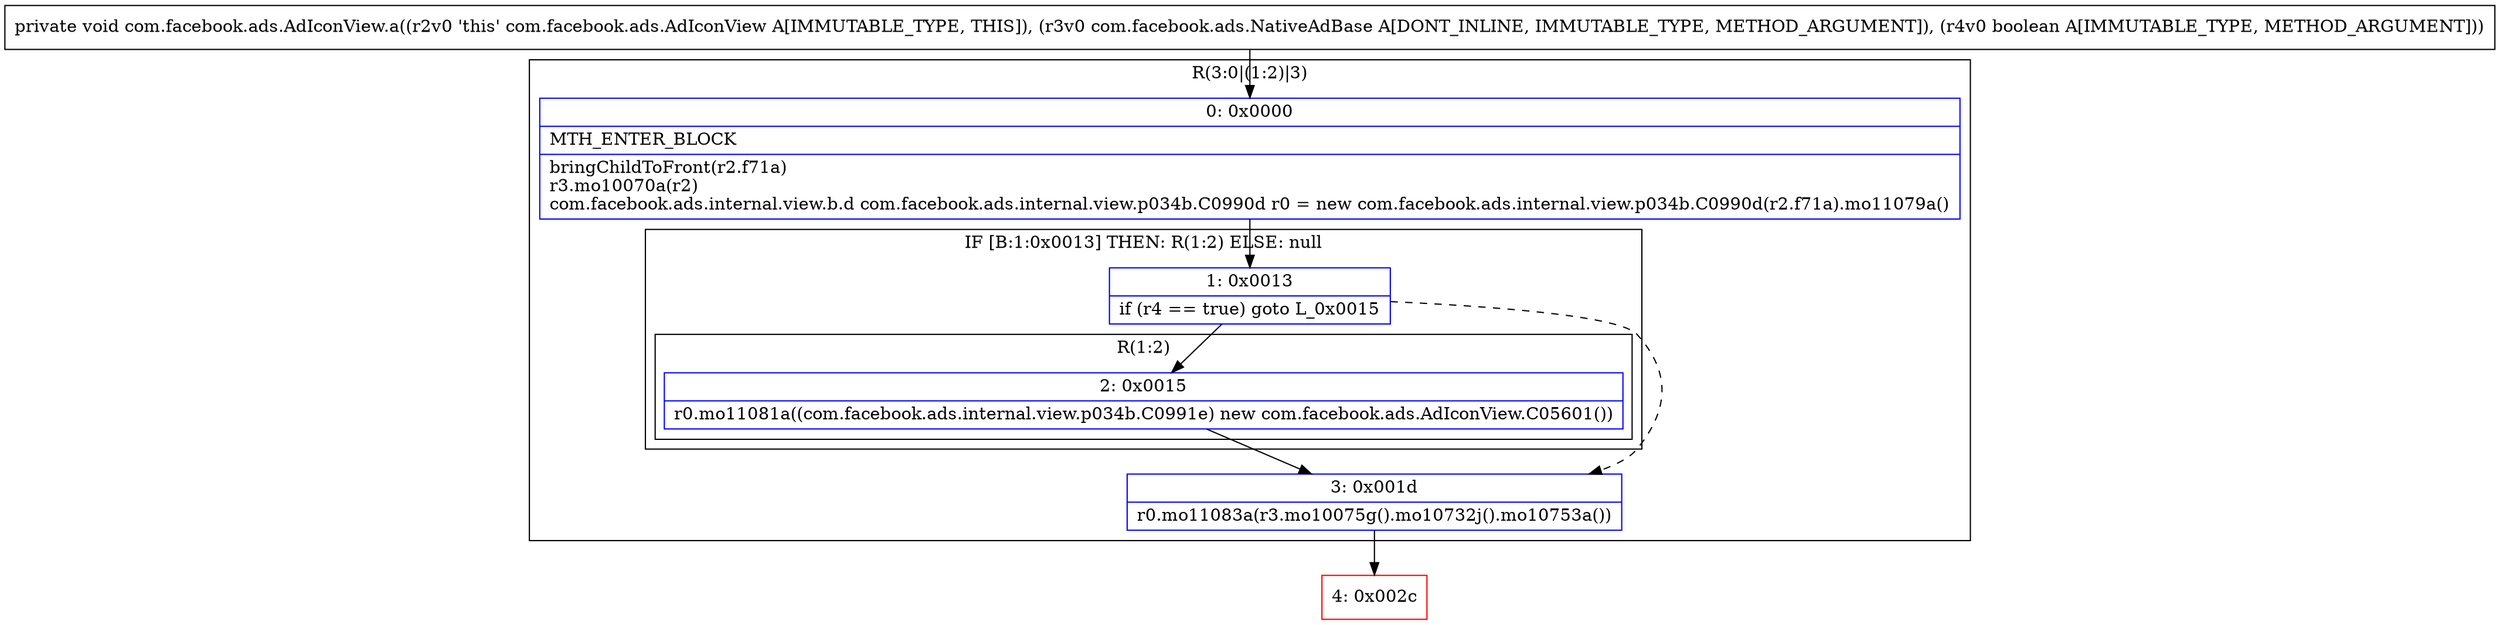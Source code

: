digraph "CFG forcom.facebook.ads.AdIconView.a(Lcom\/facebook\/ads\/NativeAdBase;Z)V" {
subgraph cluster_Region_21450372 {
label = "R(3:0|(1:2)|3)";
node [shape=record,color=blue];
Node_0 [shape=record,label="{0\:\ 0x0000|MTH_ENTER_BLOCK\l|bringChildToFront(r2.f71a)\lr3.mo10070a(r2)\lcom.facebook.ads.internal.view.b.d com.facebook.ads.internal.view.p034b.C0990d r0 = new com.facebook.ads.internal.view.p034b.C0990d(r2.f71a).mo11079a()\l}"];
subgraph cluster_IfRegion_1909016901 {
label = "IF [B:1:0x0013] THEN: R(1:2) ELSE: null";
node [shape=record,color=blue];
Node_1 [shape=record,label="{1\:\ 0x0013|if (r4 == true) goto L_0x0015\l}"];
subgraph cluster_Region_722094928 {
label = "R(1:2)";
node [shape=record,color=blue];
Node_2 [shape=record,label="{2\:\ 0x0015|r0.mo11081a((com.facebook.ads.internal.view.p034b.C0991e) new com.facebook.ads.AdIconView.C05601())\l}"];
}
}
Node_3 [shape=record,label="{3\:\ 0x001d|r0.mo11083a(r3.mo10075g().mo10732j().mo10753a())\l}"];
}
Node_4 [shape=record,color=red,label="{4\:\ 0x002c}"];
MethodNode[shape=record,label="{private void com.facebook.ads.AdIconView.a((r2v0 'this' com.facebook.ads.AdIconView A[IMMUTABLE_TYPE, THIS]), (r3v0 com.facebook.ads.NativeAdBase A[DONT_INLINE, IMMUTABLE_TYPE, METHOD_ARGUMENT]), (r4v0 boolean A[IMMUTABLE_TYPE, METHOD_ARGUMENT])) }"];
MethodNode -> Node_0;
Node_0 -> Node_1;
Node_1 -> Node_2;
Node_1 -> Node_3[style=dashed];
Node_2 -> Node_3;
Node_3 -> Node_4;
}

